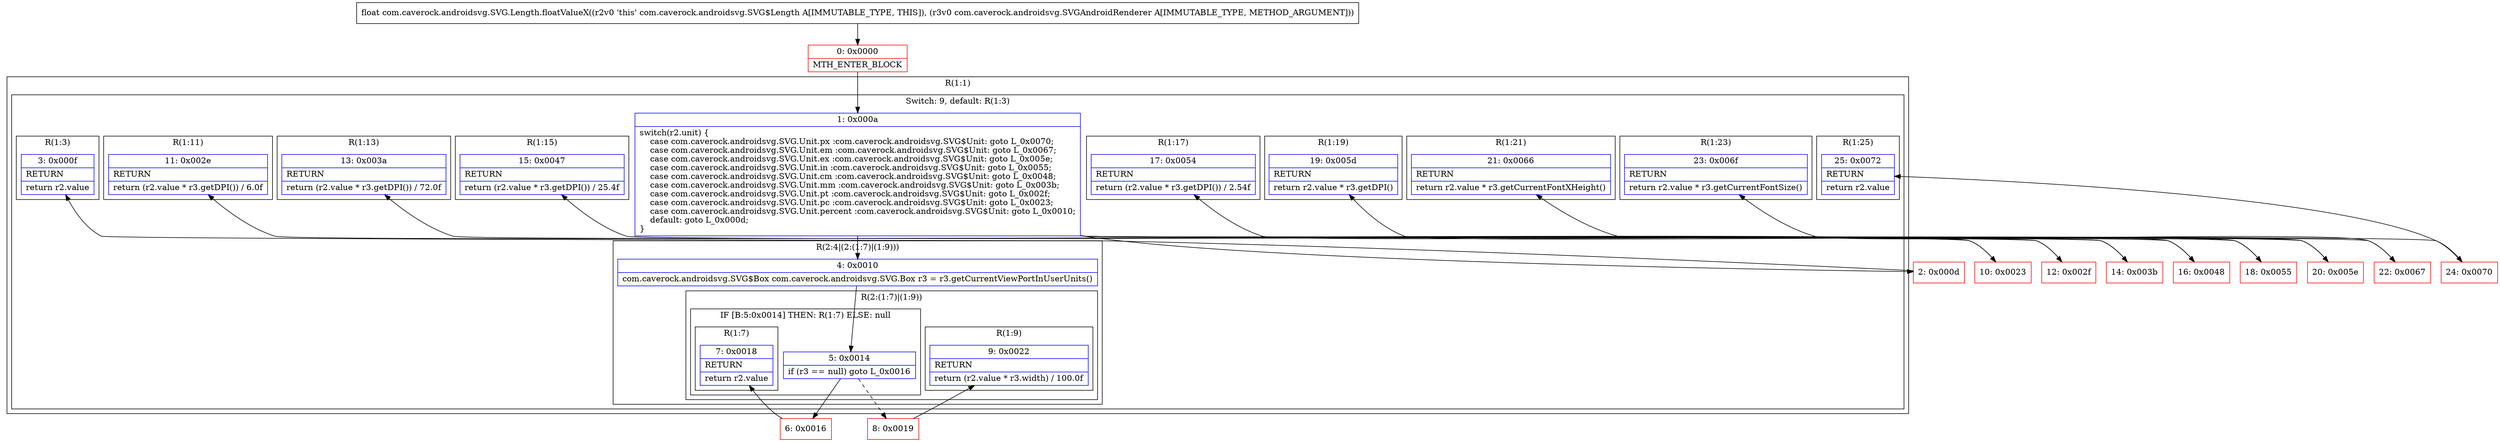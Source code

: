 digraph "CFG forcom.caverock.androidsvg.SVG.Length.floatValueX(Lcom\/caverock\/androidsvg\/SVGAndroidRenderer;)F" {
subgraph cluster_Region_497763930 {
label = "R(1:1)";
node [shape=record,color=blue];
subgraph cluster_SwitchRegion_288469507 {
label = "Switch: 9, default: R(1:3)";
node [shape=record,color=blue];
Node_1 [shape=record,label="{1\:\ 0x000a|switch(r2.unit) \{\l    case com.caverock.androidsvg.SVG.Unit.px :com.caverock.androidsvg.SVG$Unit: goto L_0x0070;\l    case com.caverock.androidsvg.SVG.Unit.em :com.caverock.androidsvg.SVG$Unit: goto L_0x0067;\l    case com.caverock.androidsvg.SVG.Unit.ex :com.caverock.androidsvg.SVG$Unit: goto L_0x005e;\l    case com.caverock.androidsvg.SVG.Unit.in :com.caverock.androidsvg.SVG$Unit: goto L_0x0055;\l    case com.caverock.androidsvg.SVG.Unit.cm :com.caverock.androidsvg.SVG$Unit: goto L_0x0048;\l    case com.caverock.androidsvg.SVG.Unit.mm :com.caverock.androidsvg.SVG$Unit: goto L_0x003b;\l    case com.caverock.androidsvg.SVG.Unit.pt :com.caverock.androidsvg.SVG$Unit: goto L_0x002f;\l    case com.caverock.androidsvg.SVG.Unit.pc :com.caverock.androidsvg.SVG$Unit: goto L_0x0023;\l    case com.caverock.androidsvg.SVG.Unit.percent :com.caverock.androidsvg.SVG$Unit: goto L_0x0010;\l    default: goto L_0x000d;\l\}\l}"];
subgraph cluster_Region_1705728610 {
label = "R(1:25)";
node [shape=record,color=blue];
Node_25 [shape=record,label="{25\:\ 0x0072|RETURN\l|return r2.value\l}"];
}
subgraph cluster_Region_194932178 {
label = "R(1:23)";
node [shape=record,color=blue];
Node_23 [shape=record,label="{23\:\ 0x006f|RETURN\l|return r2.value * r3.getCurrentFontSize()\l}"];
}
subgraph cluster_Region_1279292269 {
label = "R(1:21)";
node [shape=record,color=blue];
Node_21 [shape=record,label="{21\:\ 0x0066|RETURN\l|return r2.value * r3.getCurrentFontXHeight()\l}"];
}
subgraph cluster_Region_1358782796 {
label = "R(1:19)";
node [shape=record,color=blue];
Node_19 [shape=record,label="{19\:\ 0x005d|RETURN\l|return r2.value * r3.getDPI()\l}"];
}
subgraph cluster_Region_1866090875 {
label = "R(1:17)";
node [shape=record,color=blue];
Node_17 [shape=record,label="{17\:\ 0x0054|RETURN\l|return (r2.value * r3.getDPI()) \/ 2.54f\l}"];
}
subgraph cluster_Region_397560243 {
label = "R(1:15)";
node [shape=record,color=blue];
Node_15 [shape=record,label="{15\:\ 0x0047|RETURN\l|return (r2.value * r3.getDPI()) \/ 25.4f\l}"];
}
subgraph cluster_Region_1487309619 {
label = "R(1:13)";
node [shape=record,color=blue];
Node_13 [shape=record,label="{13\:\ 0x003a|RETURN\l|return (r2.value * r3.getDPI()) \/ 72.0f\l}"];
}
subgraph cluster_Region_1667917418 {
label = "R(1:11)";
node [shape=record,color=blue];
Node_11 [shape=record,label="{11\:\ 0x002e|RETURN\l|return (r2.value * r3.getDPI()) \/ 6.0f\l}"];
}
subgraph cluster_Region_685505350 {
label = "R(2:4|(2:(1:7)|(1:9)))";
node [shape=record,color=blue];
Node_4 [shape=record,label="{4\:\ 0x0010|com.caverock.androidsvg.SVG$Box com.caverock.androidsvg.SVG.Box r3 = r3.getCurrentViewPortInUserUnits()\l}"];
subgraph cluster_Region_1587976941 {
label = "R(2:(1:7)|(1:9))";
node [shape=record,color=blue];
subgraph cluster_IfRegion_1682924642 {
label = "IF [B:5:0x0014] THEN: R(1:7) ELSE: null";
node [shape=record,color=blue];
Node_5 [shape=record,label="{5\:\ 0x0014|if (r3 == null) goto L_0x0016\l}"];
subgraph cluster_Region_1541193563 {
label = "R(1:7)";
node [shape=record,color=blue];
Node_7 [shape=record,label="{7\:\ 0x0018|RETURN\l|return r2.value\l}"];
}
}
subgraph cluster_Region_1642765910 {
label = "R(1:9)";
node [shape=record,color=blue];
Node_9 [shape=record,label="{9\:\ 0x0022|RETURN\l|return (r2.value * r3.width) \/ 100.0f\l}"];
}
}
}
subgraph cluster_Region_936331264 {
label = "R(1:3)";
node [shape=record,color=blue];
Node_3 [shape=record,label="{3\:\ 0x000f|RETURN\l|return r2.value\l}"];
}
}
}
Node_0 [shape=record,color=red,label="{0\:\ 0x0000|MTH_ENTER_BLOCK\l}"];
Node_2 [shape=record,color=red,label="{2\:\ 0x000d}"];
Node_6 [shape=record,color=red,label="{6\:\ 0x0016}"];
Node_8 [shape=record,color=red,label="{8\:\ 0x0019}"];
Node_10 [shape=record,color=red,label="{10\:\ 0x0023}"];
Node_12 [shape=record,color=red,label="{12\:\ 0x002f}"];
Node_14 [shape=record,color=red,label="{14\:\ 0x003b}"];
Node_16 [shape=record,color=red,label="{16\:\ 0x0048}"];
Node_18 [shape=record,color=red,label="{18\:\ 0x0055}"];
Node_20 [shape=record,color=red,label="{20\:\ 0x005e}"];
Node_22 [shape=record,color=red,label="{22\:\ 0x0067}"];
Node_24 [shape=record,color=red,label="{24\:\ 0x0070}"];
MethodNode[shape=record,label="{float com.caverock.androidsvg.SVG.Length.floatValueX((r2v0 'this' com.caverock.androidsvg.SVG$Length A[IMMUTABLE_TYPE, THIS]), (r3v0 com.caverock.androidsvg.SVGAndroidRenderer A[IMMUTABLE_TYPE, METHOD_ARGUMENT])) }"];
MethodNode -> Node_0;
Node_1 -> Node_2;
Node_1 -> Node_4;
Node_1 -> Node_10;
Node_1 -> Node_12;
Node_1 -> Node_14;
Node_1 -> Node_16;
Node_1 -> Node_18;
Node_1 -> Node_20;
Node_1 -> Node_22;
Node_1 -> Node_24;
Node_4 -> Node_5;
Node_5 -> Node_6;
Node_5 -> Node_8[style=dashed];
Node_0 -> Node_1;
Node_2 -> Node_3;
Node_6 -> Node_7;
Node_8 -> Node_9;
Node_10 -> Node_11;
Node_12 -> Node_13;
Node_14 -> Node_15;
Node_16 -> Node_17;
Node_18 -> Node_19;
Node_20 -> Node_21;
Node_22 -> Node_23;
Node_24 -> Node_25;
}

